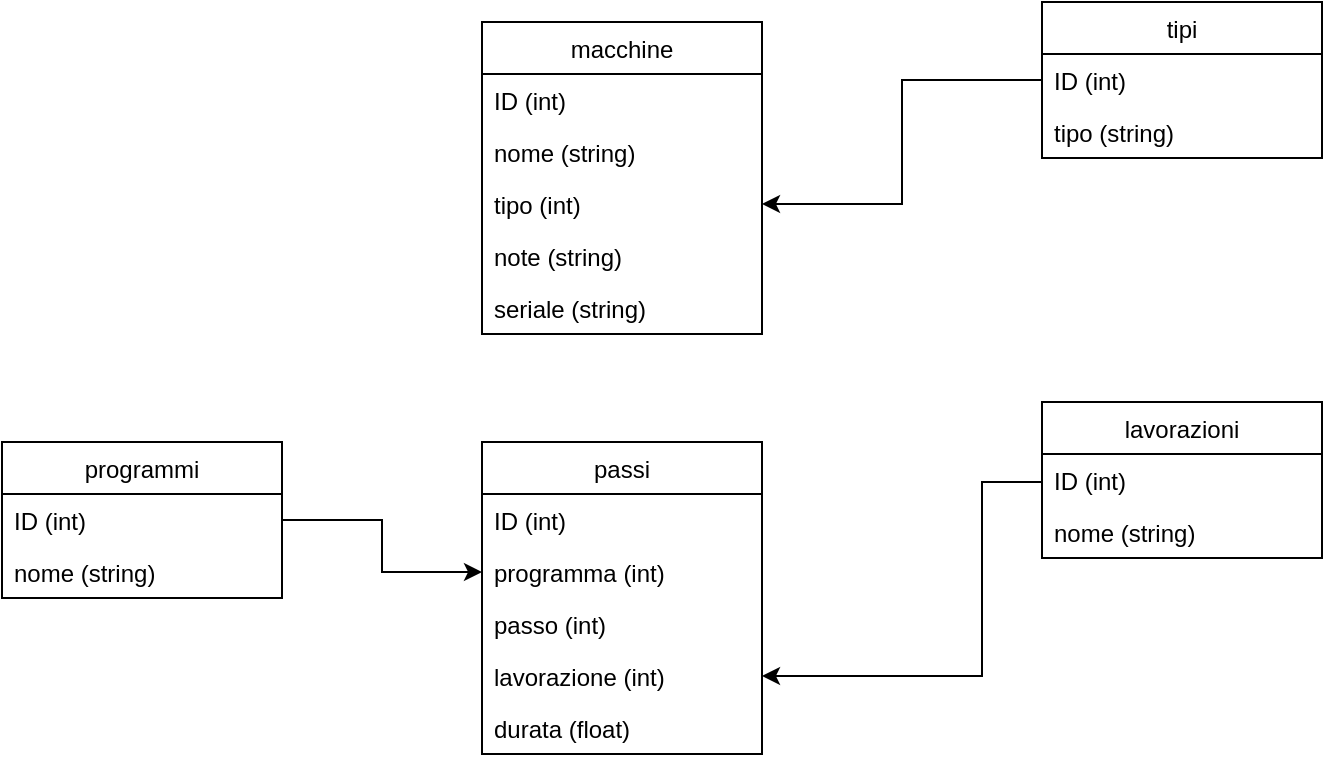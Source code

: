 <mxfile version="20.5.3" type="device"><diagram id="TZQV2T7D2SCisU8A1ab7" name="Page-1"><mxGraphModel dx="823" dy="626" grid="1" gridSize="10" guides="1" tooltips="1" connect="1" arrows="1" fold="1" page="1" pageScale="1" pageWidth="850" pageHeight="1100" math="0" shadow="0"><root><mxCell id="0"/><mxCell id="1" parent="0"/><mxCell id="ouieI87m5KML4aGY-mbF-26" style="edgeStyle=orthogonalEdgeStyle;rounded=0;orthogonalLoop=1;jettySize=auto;html=1;" parent="1" source="ouieI87m5KML4aGY-mbF-2" target="ouieI87m5KML4aGY-mbF-16" edge="1"><mxGeometry relative="1" as="geometry"><Array as="points"><mxPoint x="580" y="370"/><mxPoint x="580" y="467"/></Array></mxGeometry></mxCell><mxCell id="ouieI87m5KML4aGY-mbF-2" value="lavorazioni" style="swimlane;fontStyle=0;childLayout=stackLayout;horizontal=1;startSize=26;fillColor=none;horizontalStack=0;resizeParent=1;resizeParentMax=0;resizeLast=0;collapsible=1;marginBottom=0;" parent="1" vertex="1"><mxGeometry x="610" y="330" width="140" height="78" as="geometry"/></mxCell><mxCell id="ouieI87m5KML4aGY-mbF-3" value="ID (int)" style="text;strokeColor=none;fillColor=none;align=left;verticalAlign=top;spacingLeft=4;spacingRight=4;overflow=hidden;rotatable=0;points=[[0,0.5],[1,0.5]];portConstraint=eastwest;" parent="ouieI87m5KML4aGY-mbF-2" vertex="1"><mxGeometry y="26" width="140" height="26" as="geometry"/></mxCell><mxCell id="ouieI87m5KML4aGY-mbF-4" value="nome (string)" style="text;strokeColor=none;fillColor=none;align=left;verticalAlign=top;spacingLeft=4;spacingRight=4;overflow=hidden;rotatable=0;points=[[0,0.5],[1,0.5]];portConstraint=eastwest;" parent="ouieI87m5KML4aGY-mbF-2" vertex="1"><mxGeometry y="52" width="140" height="26" as="geometry"/></mxCell><mxCell id="ouieI87m5KML4aGY-mbF-6" value="macchine" style="swimlane;fontStyle=0;childLayout=stackLayout;horizontal=1;startSize=26;fillColor=none;horizontalStack=0;resizeParent=1;resizeParentMax=0;resizeLast=0;collapsible=1;marginBottom=0;" parent="1" vertex="1"><mxGeometry x="330" y="140" width="140" height="156" as="geometry"/></mxCell><mxCell id="ouieI87m5KML4aGY-mbF-7" value="ID (int)" style="text;strokeColor=none;fillColor=none;align=left;verticalAlign=top;spacingLeft=4;spacingRight=4;overflow=hidden;rotatable=0;points=[[0,0.5],[1,0.5]];portConstraint=eastwest;" parent="ouieI87m5KML4aGY-mbF-6" vertex="1"><mxGeometry y="26" width="140" height="26" as="geometry"/></mxCell><mxCell id="ouieI87m5KML4aGY-mbF-8" value="nome (string)" style="text;strokeColor=none;fillColor=none;align=left;verticalAlign=top;spacingLeft=4;spacingRight=4;overflow=hidden;rotatable=0;points=[[0,0.5],[1,0.5]];portConstraint=eastwest;" parent="ouieI87m5KML4aGY-mbF-6" vertex="1"><mxGeometry y="52" width="140" height="26" as="geometry"/></mxCell><mxCell id="ouieI87m5KML4aGY-mbF-9" value="tipo (int)" style="text;strokeColor=none;fillColor=none;align=left;verticalAlign=top;spacingLeft=4;spacingRight=4;overflow=hidden;rotatable=0;points=[[0,0.5],[1,0.5]];portConstraint=eastwest;" parent="ouieI87m5KML4aGY-mbF-6" vertex="1"><mxGeometry y="78" width="140" height="26" as="geometry"/></mxCell><mxCell id="ouieI87m5KML4aGY-mbF-10" value="note (string)" style="text;strokeColor=none;fillColor=none;align=left;verticalAlign=top;spacingLeft=4;spacingRight=4;overflow=hidden;rotatable=0;points=[[0,0.5],[1,0.5]];portConstraint=eastwest;" parent="ouieI87m5KML4aGY-mbF-6" vertex="1"><mxGeometry y="104" width="140" height="26" as="geometry"/></mxCell><mxCell id="ouieI87m5KML4aGY-mbF-11" value="seriale (string)" style="text;strokeColor=none;fillColor=none;align=left;verticalAlign=top;spacingLeft=4;spacingRight=4;overflow=hidden;rotatable=0;points=[[0,0.5],[1,0.5]];portConstraint=eastwest;" parent="ouieI87m5KML4aGY-mbF-6" vertex="1"><mxGeometry y="130" width="140" height="26" as="geometry"/></mxCell><mxCell id="ouieI87m5KML4aGY-mbF-12" value="passi" style="swimlane;fontStyle=0;childLayout=stackLayout;horizontal=1;startSize=26;fillColor=none;horizontalStack=0;resizeParent=1;resizeParentMax=0;resizeLast=0;collapsible=1;marginBottom=0;" parent="1" vertex="1"><mxGeometry x="330" y="350" width="140" height="156" as="geometry"/></mxCell><mxCell id="ouieI87m5KML4aGY-mbF-13" value="ID (int)" style="text;strokeColor=none;fillColor=none;align=left;verticalAlign=top;spacingLeft=4;spacingRight=4;overflow=hidden;rotatable=0;points=[[0,0.5],[1,0.5]];portConstraint=eastwest;" parent="ouieI87m5KML4aGY-mbF-12" vertex="1"><mxGeometry y="26" width="140" height="26" as="geometry"/></mxCell><mxCell id="ouieI87m5KML4aGY-mbF-14" value="programma (int)" style="text;strokeColor=none;fillColor=none;align=left;verticalAlign=top;spacingLeft=4;spacingRight=4;overflow=hidden;rotatable=0;points=[[0,0.5],[1,0.5]];portConstraint=eastwest;" parent="ouieI87m5KML4aGY-mbF-12" vertex="1"><mxGeometry y="52" width="140" height="26" as="geometry"/></mxCell><mxCell id="ouieI87m5KML4aGY-mbF-15" value="passo (int)" style="text;strokeColor=none;fillColor=none;align=left;verticalAlign=top;spacingLeft=4;spacingRight=4;overflow=hidden;rotatable=0;points=[[0,0.5],[1,0.5]];portConstraint=eastwest;" parent="ouieI87m5KML4aGY-mbF-12" vertex="1"><mxGeometry y="78" width="140" height="26" as="geometry"/></mxCell><mxCell id="ouieI87m5KML4aGY-mbF-16" value="lavorazione (int)" style="text;strokeColor=none;fillColor=none;align=left;verticalAlign=top;spacingLeft=4;spacingRight=4;overflow=hidden;rotatable=0;points=[[0,0.5],[1,0.5]];portConstraint=eastwest;" parent="ouieI87m5KML4aGY-mbF-12" vertex="1"><mxGeometry y="104" width="140" height="26" as="geometry"/></mxCell><mxCell id="ouieI87m5KML4aGY-mbF-17" value="durata (float)" style="text;strokeColor=none;fillColor=none;align=left;verticalAlign=top;spacingLeft=4;spacingRight=4;overflow=hidden;rotatable=0;points=[[0,0.5],[1,0.5]];portConstraint=eastwest;" parent="ouieI87m5KML4aGY-mbF-12" vertex="1"><mxGeometry y="130" width="140" height="26" as="geometry"/></mxCell><mxCell id="ouieI87m5KML4aGY-mbF-18" value="programmi" style="swimlane;fontStyle=0;childLayout=stackLayout;horizontal=1;startSize=26;fillColor=none;horizontalStack=0;resizeParent=1;resizeParentMax=0;resizeLast=0;collapsible=1;marginBottom=0;" parent="1" vertex="1"><mxGeometry x="90" y="350" width="140" height="78" as="geometry"/></mxCell><mxCell id="ouieI87m5KML4aGY-mbF-19" value="ID (int)" style="text;strokeColor=none;fillColor=none;align=left;verticalAlign=top;spacingLeft=4;spacingRight=4;overflow=hidden;rotatable=0;points=[[0,0.5],[1,0.5]];portConstraint=eastwest;" parent="ouieI87m5KML4aGY-mbF-18" vertex="1"><mxGeometry y="26" width="140" height="26" as="geometry"/></mxCell><mxCell id="ouieI87m5KML4aGY-mbF-20" value="nome (string)" style="text;strokeColor=none;fillColor=none;align=left;verticalAlign=top;spacingLeft=4;spacingRight=4;overflow=hidden;rotatable=0;points=[[0,0.5],[1,0.5]];portConstraint=eastwest;" parent="ouieI87m5KML4aGY-mbF-18" vertex="1"><mxGeometry y="52" width="140" height="26" as="geometry"/></mxCell><mxCell id="ouieI87m5KML4aGY-mbF-22" value="tipi" style="swimlane;fontStyle=0;childLayout=stackLayout;horizontal=1;startSize=26;fillColor=none;horizontalStack=0;resizeParent=1;resizeParentMax=0;resizeLast=0;collapsible=1;marginBottom=0;" parent="1" vertex="1"><mxGeometry x="610" y="130" width="140" height="78" as="geometry"/></mxCell><mxCell id="ouieI87m5KML4aGY-mbF-23" value="ID (int)" style="text;strokeColor=none;fillColor=none;align=left;verticalAlign=top;spacingLeft=4;spacingRight=4;overflow=hidden;rotatable=0;points=[[0,0.5],[1,0.5]];portConstraint=eastwest;" parent="ouieI87m5KML4aGY-mbF-22" vertex="1"><mxGeometry y="26" width="140" height="26" as="geometry"/></mxCell><mxCell id="ouieI87m5KML4aGY-mbF-24" value="tipo (string)" style="text;strokeColor=none;fillColor=none;align=left;verticalAlign=top;spacingLeft=4;spacingRight=4;overflow=hidden;rotatable=0;points=[[0,0.5],[1,0.5]];portConstraint=eastwest;" parent="ouieI87m5KML4aGY-mbF-22" vertex="1"><mxGeometry y="52" width="140" height="26" as="geometry"/></mxCell><mxCell id="ouieI87m5KML4aGY-mbF-25" style="edgeStyle=orthogonalEdgeStyle;rounded=0;orthogonalLoop=1;jettySize=auto;html=1;" parent="1" source="ouieI87m5KML4aGY-mbF-19" target="ouieI87m5KML4aGY-mbF-14" edge="1"><mxGeometry relative="1" as="geometry"/></mxCell><mxCell id="ouieI87m5KML4aGY-mbF-31" style="edgeStyle=orthogonalEdgeStyle;rounded=0;orthogonalLoop=1;jettySize=auto;html=1;" parent="1" source="ouieI87m5KML4aGY-mbF-23" target="ouieI87m5KML4aGY-mbF-9" edge="1"><mxGeometry relative="1" as="geometry"/></mxCell></root></mxGraphModel></diagram></mxfile>